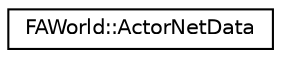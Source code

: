 digraph G
{
  edge [fontname="Helvetica",fontsize="10",labelfontname="Helvetica",labelfontsize="10"];
  node [fontname="Helvetica",fontsize="10",shape=record];
  rankdir="LR";
  Node1 [label="FAWorld::ActorNetData",height=0.2,width=0.4,color="black", fillcolor="white", style="filled",URL="$struct_f_a_world_1_1_actor_net_data.html"];
}

